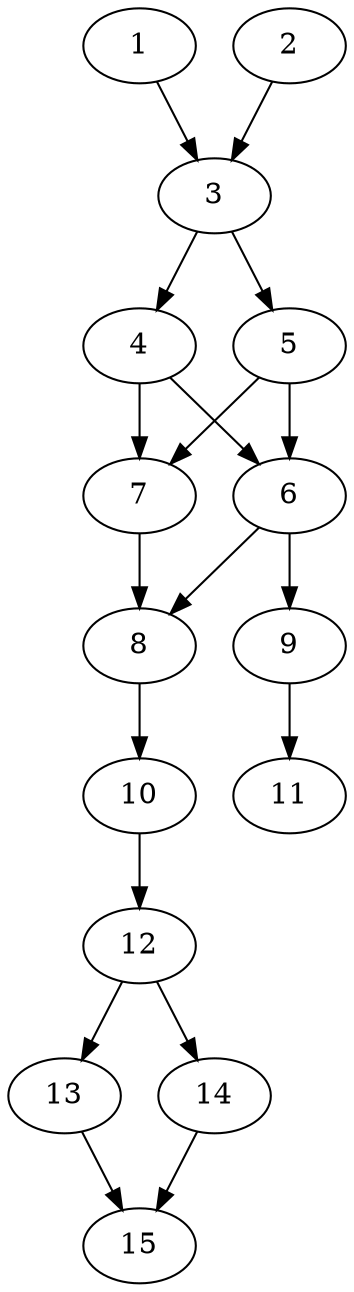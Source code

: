 // DAG automatically generated by daggen at Thu Oct  3 13:59:26 2019
// ./daggen --dot -n 15 --ccr 0.5 --fat 0.3 --regular 0.5 --density 0.9 --mindata 5242880 --maxdata 52428800 
digraph G {
  1 [size="90890240", alpha="0.01", expect_size="45445120"] 
  1 -> 3 [size ="45445120"]
  2 [size="31367168", alpha="0.06", expect_size="15683584"] 
  2 -> 3 [size ="15683584"]
  3 [size="32774144", alpha="0.07", expect_size="16387072"] 
  3 -> 4 [size ="16387072"]
  3 -> 5 [size ="16387072"]
  4 [size="94455808", alpha="0.10", expect_size="47227904"] 
  4 -> 6 [size ="47227904"]
  4 -> 7 [size ="47227904"]
  5 [size="57618432", alpha="0.17", expect_size="28809216"] 
  5 -> 6 [size ="28809216"]
  5 -> 7 [size ="28809216"]
  6 [size="64698368", alpha="0.04", expect_size="32349184"] 
  6 -> 8 [size ="32349184"]
  6 -> 9 [size ="32349184"]
  7 [size="89116672", alpha="0.09", expect_size="44558336"] 
  7 -> 8 [size ="44558336"]
  8 [size="77619200", alpha="0.16", expect_size="38809600"] 
  8 -> 10 [size ="38809600"]
  9 [size="46716928", alpha="0.14", expect_size="23358464"] 
  9 -> 11 [size ="23358464"]
  10 [size="98801664", alpha="0.07", expect_size="49400832"] 
  10 -> 12 [size ="49400832"]
  11 [size="88778752", alpha="0.05", expect_size="44389376"] 
  12 [size="95281152", alpha="0.18", expect_size="47640576"] 
  12 -> 13 [size ="47640576"]
  12 -> 14 [size ="47640576"]
  13 [size="27631616", alpha="0.10", expect_size="13815808"] 
  13 -> 15 [size ="13815808"]
  14 [size="61149184", alpha="0.08", expect_size="30574592"] 
  14 -> 15 [size ="30574592"]
  15 [size="11925504", alpha="0.16", expect_size="5962752"] 
}
